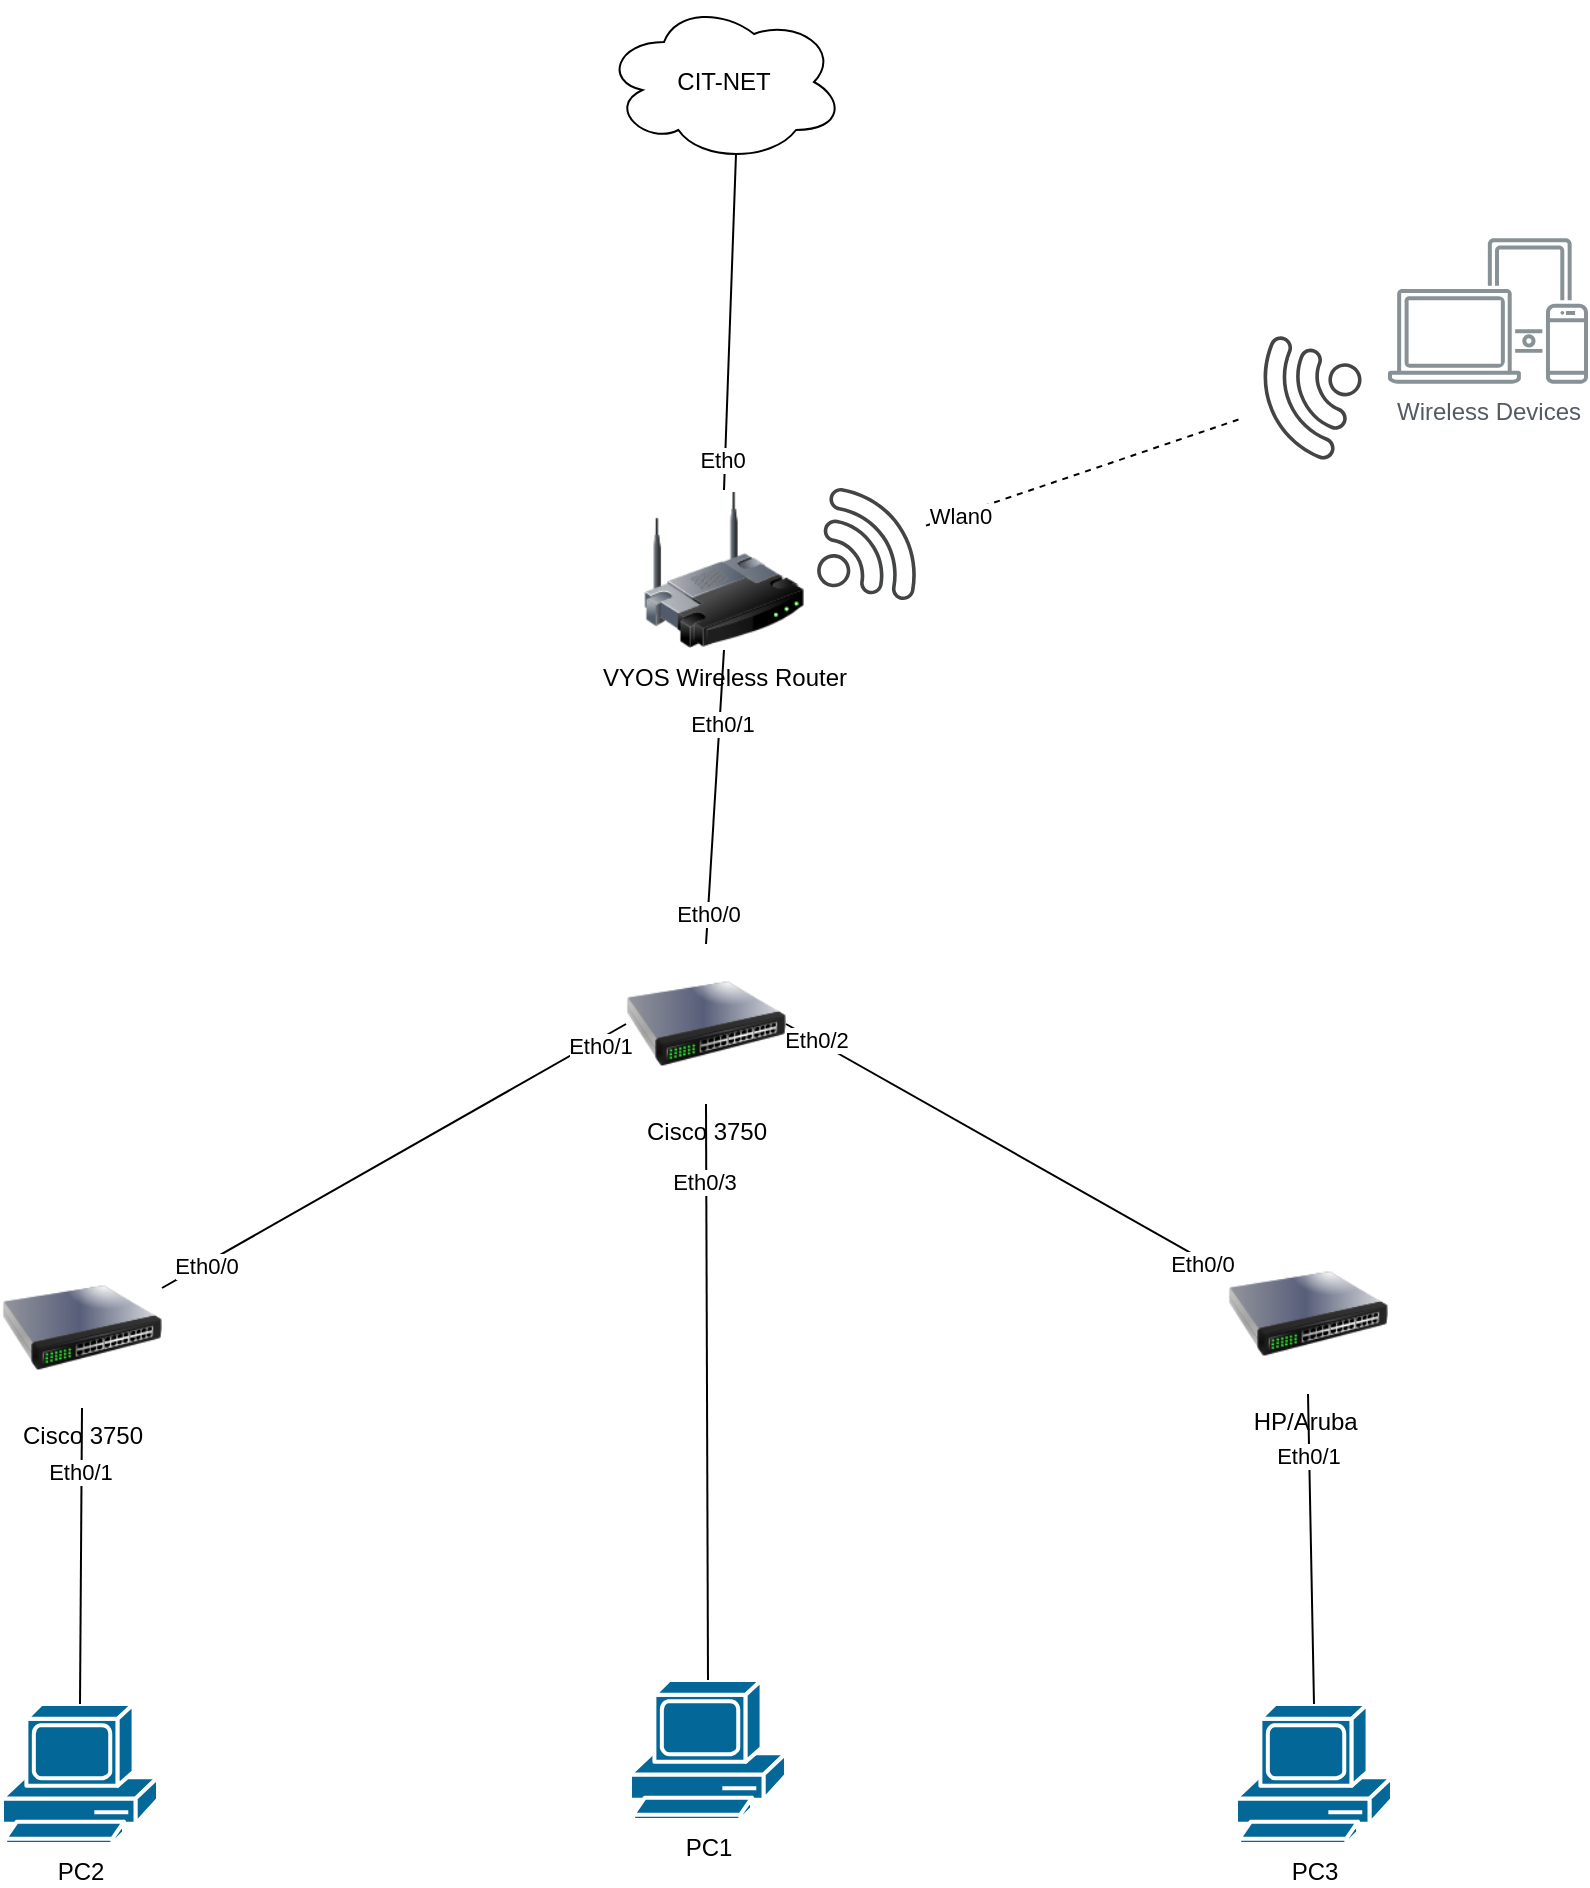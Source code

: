<mxfile version="26.0.16">
  <diagram name="Page-1" id="vCJ1SuQY2YfiyzVbhze-">
    <mxGraphModel dx="2435" dy="1608" grid="0" gridSize="10" guides="1" tooltips="1" connect="1" arrows="1" fold="1" page="0" pageScale="1" pageWidth="850" pageHeight="1100" math="0" shadow="0">
      <root>
        <mxCell id="0" />
        <mxCell id="1" parent="0" />
        <mxCell id="ZiVLXB9md4UKHXkuWraJ-1" value="Cisco 3750" style="image;html=1;image=img/lib/clip_art/networking/Switch_128x128.png" vertex="1" parent="1">
          <mxGeometry x="-81" y="337" width="80" height="80" as="geometry" />
        </mxCell>
        <mxCell id="ZiVLXB9md4UKHXkuWraJ-2" value="HP/Aruba&amp;nbsp;" style="image;html=1;image=img/lib/clip_art/networking/Switch_128x128.png" vertex="1" parent="1">
          <mxGeometry x="532" y="330" width="80" height="80" as="geometry" />
        </mxCell>
        <mxCell id="ZiVLXB9md4UKHXkuWraJ-3" value="Cisco 3750" style="image;html=1;image=img/lib/clip_art/networking/Switch_128x128.png" vertex="1" parent="1">
          <mxGeometry x="231" y="185" width="80" height="80" as="geometry" />
        </mxCell>
        <mxCell id="ZiVLXB9md4UKHXkuWraJ-4" value="VYOS Wireless Router" style="image;html=1;image=img/lib/clip_art/networking/Wireless_Router_128x128.png" vertex="1" parent="1">
          <mxGeometry x="240" y="-42" width="80" height="80" as="geometry" />
        </mxCell>
        <mxCell id="ZiVLXB9md4UKHXkuWraJ-5" value="CIT-NET" style="ellipse;shape=cloud;whiteSpace=wrap;html=1;" vertex="1" parent="1">
          <mxGeometry x="220" y="-286" width="120" height="80" as="geometry" />
        </mxCell>
        <mxCell id="ZiVLXB9md4UKHXkuWraJ-7" value="" style="endArrow=none;html=1;rounded=0;entryX=0.5;entryY=1;entryDx=0;entryDy=0;exitX=0.5;exitY=0;exitDx=0;exitDy=0;" edge="1" parent="1" source="ZiVLXB9md4UKHXkuWraJ-3" target="ZiVLXB9md4UKHXkuWraJ-4">
          <mxGeometry width="50" height="50" relative="1" as="geometry">
            <mxPoint x="198" y="247" as="sourcePoint" />
            <mxPoint x="248" y="197" as="targetPoint" />
          </mxGeometry>
        </mxCell>
        <mxCell id="ZiVLXB9md4UKHXkuWraJ-12" value="Eth0/1" style="edgeLabel;html=1;align=center;verticalAlign=middle;resizable=0;points=[];" vertex="1" connectable="0" parent="ZiVLXB9md4UKHXkuWraJ-7">
          <mxGeometry x="0.612" y="1" relative="1" as="geometry">
            <mxPoint x="2" y="8" as="offset" />
          </mxGeometry>
        </mxCell>
        <mxCell id="ZiVLXB9md4UKHXkuWraJ-15" value="Eth0/0" style="edgeLabel;html=1;align=center;verticalAlign=middle;resizable=0;points=[];" vertex="1" connectable="0" parent="ZiVLXB9md4UKHXkuWraJ-7">
          <mxGeometry x="-0.793" relative="1" as="geometry">
            <mxPoint as="offset" />
          </mxGeometry>
        </mxCell>
        <mxCell id="ZiVLXB9md4UKHXkuWraJ-9" value="" style="endArrow=none;html=1;rounded=0;entryX=0.55;entryY=0.95;entryDx=0;entryDy=0;entryPerimeter=0;exitX=0.5;exitY=0;exitDx=0;exitDy=0;" edge="1" parent="1" source="ZiVLXB9md4UKHXkuWraJ-4" target="ZiVLXB9md4UKHXkuWraJ-5">
          <mxGeometry width="50" height="50" relative="1" as="geometry">
            <mxPoint x="227" y="-98" as="sourcePoint" />
            <mxPoint x="277" y="-148" as="targetPoint" />
          </mxGeometry>
        </mxCell>
        <mxCell id="ZiVLXB9md4UKHXkuWraJ-11" value="Eth0" style="edgeLabel;html=1;align=center;verticalAlign=middle;resizable=0;points=[];" vertex="1" connectable="0" parent="ZiVLXB9md4UKHXkuWraJ-9">
          <mxGeometry x="-0.743" y="3" relative="1" as="geometry">
            <mxPoint x="1" y="6" as="offset" />
          </mxGeometry>
        </mxCell>
        <mxCell id="ZiVLXB9md4UKHXkuWraJ-13" value="" style="endArrow=none;html=1;rounded=0;exitX=1;exitY=0.25;exitDx=0;exitDy=0;entryX=0;entryY=0.5;entryDx=0;entryDy=0;" edge="1" parent="1" source="ZiVLXB9md4UKHXkuWraJ-1" target="ZiVLXB9md4UKHXkuWraJ-3">
          <mxGeometry width="50" height="50" relative="1" as="geometry">
            <mxPoint x="198" y="276" as="sourcePoint" />
            <mxPoint x="166" y="236" as="targetPoint" />
          </mxGeometry>
        </mxCell>
        <mxCell id="ZiVLXB9md4UKHXkuWraJ-16" value="Eth0/1" style="edgeLabel;html=1;align=center;verticalAlign=middle;resizable=0;points=[];" vertex="1" connectable="0" parent="ZiVLXB9md4UKHXkuWraJ-13">
          <mxGeometry x="0.871" y="-3" relative="1" as="geometry">
            <mxPoint as="offset" />
          </mxGeometry>
        </mxCell>
        <mxCell id="ZiVLXB9md4UKHXkuWraJ-18" value="Eth0/0" style="edgeLabel;html=1;align=center;verticalAlign=middle;resizable=0;points=[];" vertex="1" connectable="0" parent="ZiVLXB9md4UKHXkuWraJ-13">
          <mxGeometry x="-0.821" y="-1" relative="1" as="geometry">
            <mxPoint as="offset" />
          </mxGeometry>
        </mxCell>
        <mxCell id="ZiVLXB9md4UKHXkuWraJ-14" value="" style="endArrow=none;html=1;rounded=0;exitX=1;exitY=0.5;exitDx=0;exitDy=0;entryX=0;entryY=0.25;entryDx=0;entryDy=0;" edge="1" parent="1" source="ZiVLXB9md4UKHXkuWraJ-3" target="ZiVLXB9md4UKHXkuWraJ-2">
          <mxGeometry width="50" height="50" relative="1" as="geometry">
            <mxPoint x="423" y="329" as="sourcePoint" />
            <mxPoint x="473" y="279" as="targetPoint" />
          </mxGeometry>
        </mxCell>
        <mxCell id="ZiVLXB9md4UKHXkuWraJ-17" value="Eth0/2" style="edgeLabel;html=1;align=center;verticalAlign=middle;resizable=0;points=[];" vertex="1" connectable="0" parent="ZiVLXB9md4UKHXkuWraJ-14">
          <mxGeometry x="-0.87" y="1" relative="1" as="geometry">
            <mxPoint as="offset" />
          </mxGeometry>
        </mxCell>
        <mxCell id="ZiVLXB9md4UKHXkuWraJ-19" value="Eth0/0" style="edgeLabel;html=1;align=center;verticalAlign=middle;resizable=0;points=[];" vertex="1" connectable="0" parent="ZiVLXB9md4UKHXkuWraJ-14">
          <mxGeometry x="0.889" y="-3" relative="1" as="geometry">
            <mxPoint y="-1" as="offset" />
          </mxGeometry>
        </mxCell>
        <mxCell id="ZiVLXB9md4UKHXkuWraJ-20" value="PC1" style="shape=mxgraph.cisco.computers_and_peripherals.pc;html=1;pointerEvents=1;dashed=0;fillColor=#036897;strokeColor=#ffffff;strokeWidth=2;verticalLabelPosition=bottom;verticalAlign=top;align=center;outlineConnect=0;" vertex="1" parent="1">
          <mxGeometry x="233" y="553" width="78" height="70" as="geometry" />
        </mxCell>
        <mxCell id="ZiVLXB9md4UKHXkuWraJ-21" value="PC2" style="shape=mxgraph.cisco.computers_and_peripherals.pc;html=1;pointerEvents=1;dashed=0;fillColor=#036897;strokeColor=#ffffff;strokeWidth=2;verticalLabelPosition=bottom;verticalAlign=top;align=center;outlineConnect=0;" vertex="1" parent="1">
          <mxGeometry x="-81" y="565" width="78" height="70" as="geometry" />
        </mxCell>
        <mxCell id="ZiVLXB9md4UKHXkuWraJ-22" value="PC3" style="shape=mxgraph.cisco.computers_and_peripherals.pc;html=1;pointerEvents=1;dashed=0;fillColor=#036897;strokeColor=#ffffff;strokeWidth=2;verticalLabelPosition=bottom;verticalAlign=top;align=center;outlineConnect=0;" vertex="1" parent="1">
          <mxGeometry x="536" y="565" width="78" height="70" as="geometry" />
        </mxCell>
        <mxCell id="ZiVLXB9md4UKHXkuWraJ-23" value="" style="endArrow=none;html=1;rounded=0;entryX=0.5;entryY=1;entryDx=0;entryDy=0;exitX=0.5;exitY=0;exitDx=0;exitDy=0;exitPerimeter=0;" edge="1" parent="1" source="ZiVLXB9md4UKHXkuWraJ-20" target="ZiVLXB9md4UKHXkuWraJ-3">
          <mxGeometry width="50" height="50" relative="1" as="geometry">
            <mxPoint x="194" y="473" as="sourcePoint" />
            <mxPoint x="244" y="423" as="targetPoint" />
          </mxGeometry>
        </mxCell>
        <mxCell id="ZiVLXB9md4UKHXkuWraJ-27" value="Eth0/3" style="edgeLabel;html=1;align=center;verticalAlign=middle;resizable=0;points=[];" vertex="1" connectable="0" parent="ZiVLXB9md4UKHXkuWraJ-23">
          <mxGeometry x="0.733" y="1" relative="1" as="geometry">
            <mxPoint as="offset" />
          </mxGeometry>
        </mxCell>
        <mxCell id="ZiVLXB9md4UKHXkuWraJ-24" value="" style="endArrow=none;html=1;rounded=0;exitX=0.5;exitY=1;exitDx=0;exitDy=0;entryX=0.5;entryY=0;entryDx=0;entryDy=0;entryPerimeter=0;" edge="1" parent="1" source="ZiVLXB9md4UKHXkuWraJ-1" target="ZiVLXB9md4UKHXkuWraJ-21">
          <mxGeometry width="50" height="50" relative="1" as="geometry">
            <mxPoint x="194" y="473" as="sourcePoint" />
            <mxPoint x="244" y="423" as="targetPoint" />
          </mxGeometry>
        </mxCell>
        <mxCell id="ZiVLXB9md4UKHXkuWraJ-26" value="Eth0/1" style="edgeLabel;html=1;align=center;verticalAlign=middle;resizable=0;points=[];" vertex="1" connectable="0" parent="ZiVLXB9md4UKHXkuWraJ-24">
          <mxGeometry x="-0.569" y="-1" relative="1" as="geometry">
            <mxPoint as="offset" />
          </mxGeometry>
        </mxCell>
        <mxCell id="ZiVLXB9md4UKHXkuWraJ-25" value="" style="endArrow=none;html=1;rounded=0;entryX=0.5;entryY=1;entryDx=0;entryDy=0;exitX=0.5;exitY=0;exitDx=0;exitDy=0;exitPerimeter=0;" edge="1" parent="1" source="ZiVLXB9md4UKHXkuWraJ-22" target="ZiVLXB9md4UKHXkuWraJ-2">
          <mxGeometry width="50" height="50" relative="1" as="geometry">
            <mxPoint x="194" y="473" as="sourcePoint" />
            <mxPoint x="244" y="423" as="targetPoint" />
          </mxGeometry>
        </mxCell>
        <mxCell id="ZiVLXB9md4UKHXkuWraJ-28" value="Eth0/1" style="edgeLabel;html=1;align=center;verticalAlign=middle;resizable=0;points=[];" vertex="1" connectable="0" parent="ZiVLXB9md4UKHXkuWraJ-25">
          <mxGeometry x="0.604" y="1" relative="1" as="geometry">
            <mxPoint as="offset" />
          </mxGeometry>
        </mxCell>
        <mxCell id="ZiVLXB9md4UKHXkuWraJ-30" value="Wireless Devices" style="sketch=0;outlineConnect=0;gradientColor=none;fontColor=#545B64;strokeColor=none;fillColor=#879196;dashed=0;verticalLabelPosition=bottom;verticalAlign=top;align=center;html=1;fontSize=12;fontStyle=0;aspect=fixed;shape=mxgraph.aws4.illustration_devices;pointerEvents=1" vertex="1" parent="1">
          <mxGeometry x="612" y="-168" width="100" height="73" as="geometry" />
        </mxCell>
        <mxCell id="ZiVLXB9md4UKHXkuWraJ-32" value="" style="sketch=0;pointerEvents=1;shadow=0;dashed=0;html=1;strokeColor=none;fillColor=#434445;aspect=fixed;labelPosition=center;verticalLabelPosition=bottom;verticalAlign=top;align=center;outlineConnect=0;shape=mxgraph.vvd.wi_fi;rotation=10;" vertex="1" parent="1">
          <mxGeometry x="329" y="-40" width="50" height="50" as="geometry" />
        </mxCell>
        <mxCell id="ZiVLXB9md4UKHXkuWraJ-34" value="" style="sketch=0;pointerEvents=1;shadow=0;dashed=0;html=1;strokeColor=none;fillColor=#434445;aspect=fixed;labelPosition=center;verticalLabelPosition=bottom;verticalAlign=top;align=center;outlineConnect=0;shape=mxgraph.vvd.wi_fi;rotation=-158;" vertex="1" parent="1">
          <mxGeometry x="544" y="-113" width="50" height="50" as="geometry" />
        </mxCell>
        <mxCell id="ZiVLXB9md4UKHXkuWraJ-35" value="" style="endArrow=none;dashed=1;html=1;rounded=0;" edge="1" parent="1" source="ZiVLXB9md4UKHXkuWraJ-32" target="ZiVLXB9md4UKHXkuWraJ-34">
          <mxGeometry width="50" height="50" relative="1" as="geometry">
            <mxPoint x="430" y="18" as="sourcePoint" />
            <mxPoint x="480" y="-32" as="targetPoint" />
          </mxGeometry>
        </mxCell>
        <mxCell id="ZiVLXB9md4UKHXkuWraJ-36" value="Wlan0" style="edgeLabel;html=1;align=center;verticalAlign=middle;resizable=0;points=[];" vertex="1" connectable="0" parent="ZiVLXB9md4UKHXkuWraJ-35">
          <mxGeometry x="-0.669" y="-4" relative="1" as="geometry">
            <mxPoint x="-11" as="offset" />
          </mxGeometry>
        </mxCell>
      </root>
    </mxGraphModel>
  </diagram>
</mxfile>
